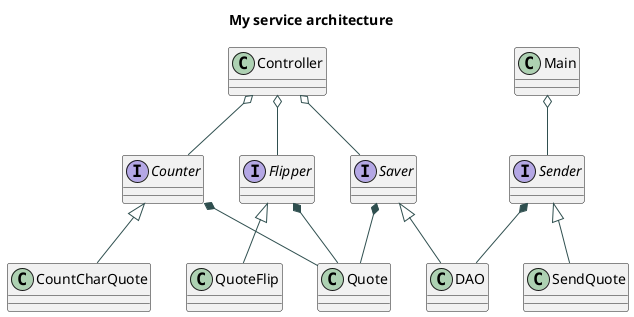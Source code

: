 @startuml
Title "My service architecture"
skinparam {
  ArrowColor DarkSlateGray
  ActorBorderColor DarkSlateGray
  ActorBackgroundColor SteelBlue
  ActorFontColor DarkSlateGray
  ParticipantBorderColor DarkSlateGray
  ParticipantBackgroundColor SteelBlue
  ParticipantFontColor White
  DatabaseBorderColor DarkSlateGray
  DatabaseBackgroundColor SteelBlue
  LifeLineBorderColor DarkSlateGray
  LifeLineBackgroundColor SteelBlue
  CollectionsBorderColor DarkSlateGray
  CollectionsBackgroundColor RoyalBlue
}
class Controller{}

interface Flipper{}

class QuoteFlip{}

interface Counter

class CountCharQuote{}

class Quote{}

interface Saver

class DAO{}

class SendQuote{}

interface Sender

class Main{}


Flipper *-- Quote
Flipper <|-- QuoteFlip
Counter *-- Quote
Counter <|-- CountCharQuote
Saver *-- Quote
Saver <|-- DAO
Sender <|-- SendQuote
Sender *-- DAO
Main o-- Sender
Controller o-- Flipper
Controller o-- Counter
Controller o-- Saver

@enduml